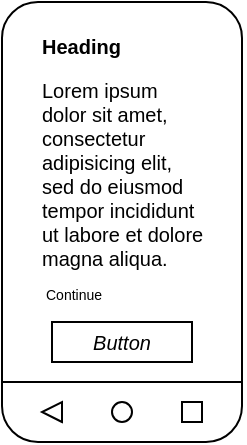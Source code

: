 <mxfile version="21.6.1" type="device">
  <diagram name="Page-1" id="MSWord-f3Ex53MhFXIVw">
    <mxGraphModel dx="605" dy="351" grid="1" gridSize="10" guides="1" tooltips="1" connect="1" arrows="1" fold="1" page="1" pageScale="1" pageWidth="120" pageHeight="220" math="0" shadow="0">
      <root>
        <mxCell id="0" />
        <mxCell id="1" parent="0" />
        <mxCell id="0Ugj_9mby8w8q8zqJfSq-1" value="" style="rounded=1;whiteSpace=wrap;html=1;" parent="1" vertex="1">
          <mxGeometry width="120" height="220" as="geometry" />
        </mxCell>
        <mxCell id="0Ugj_9mby8w8q8zqJfSq-2" value="" style="endArrow=none;html=1;rounded=0;endSize=0;startSize=0;" parent="1" edge="1">
          <mxGeometry width="50" height="50" relative="1" as="geometry">
            <mxPoint y="190" as="sourcePoint" />
            <mxPoint x="120" y="190" as="targetPoint" />
          </mxGeometry>
        </mxCell>
        <mxCell id="0Ugj_9mby8w8q8zqJfSq-5" value="" style="ellipse;whiteSpace=wrap;html=1;aspect=fixed;" parent="1" vertex="1">
          <mxGeometry x="55" y="200" width="10" height="10" as="geometry" />
        </mxCell>
        <mxCell id="0Ugj_9mby8w8q8zqJfSq-6" value="" style="triangle;whiteSpace=wrap;html=1;rotation=-180;" parent="1" vertex="1">
          <mxGeometry x="20" y="200" width="10" height="10" as="geometry" />
        </mxCell>
        <mxCell id="0Ugj_9mby8w8q8zqJfSq-8" value="" style="whiteSpace=wrap;html=1;aspect=fixed;" parent="1" vertex="1">
          <mxGeometry x="90" y="200" width="10" height="10" as="geometry" />
        </mxCell>
        <mxCell id="0Ugj_9mby8w8q8zqJfSq-15" value="&lt;font style=&quot;font-size: 7px;&quot;&gt;Continue&lt;/font&gt;" style="text;html=1;strokeColor=none;fillColor=none;align=left;verticalAlign=middle;whiteSpace=wrap;rounded=0;" parent="1" vertex="1">
          <mxGeometry x="20" y="140" width="60" height="10" as="geometry" />
        </mxCell>
        <mxCell id="0Ugj_9mby8w8q8zqJfSq-17" value="&lt;font style=&quot;font-size: 10px;&quot;&gt;&lt;i&gt;Button&lt;/i&gt;&lt;/font&gt;" style="rounded=0;whiteSpace=wrap;html=1;" parent="1" vertex="1">
          <mxGeometry x="25" y="160" width="70" height="20" as="geometry" />
        </mxCell>
        <mxCell id="zTx-gBKIpwaR7cAXgnoJ-2" value="&lt;h1 style=&quot;font-size: 10px;&quot;&gt;Heading&lt;/h1&gt;&lt;p style=&quot;font-size: 10px;&quot;&gt;&lt;font style=&quot;font-size: 10px;&quot;&gt;Lorem ipsum dolor sit amet, consectetur adipisicing elit, sed do eiusmod tempor incididunt ut labore et dolore magna aliqua.&lt;/font&gt;&lt;/p&gt;" style="text;html=1;strokeColor=none;fillColor=none;spacing=5;spacingTop=-20;whiteSpace=wrap;overflow=hidden;rounded=0;" vertex="1" parent="1">
          <mxGeometry x="15" y="20" width="90" height="120" as="geometry" />
        </mxCell>
      </root>
    </mxGraphModel>
  </diagram>
</mxfile>
